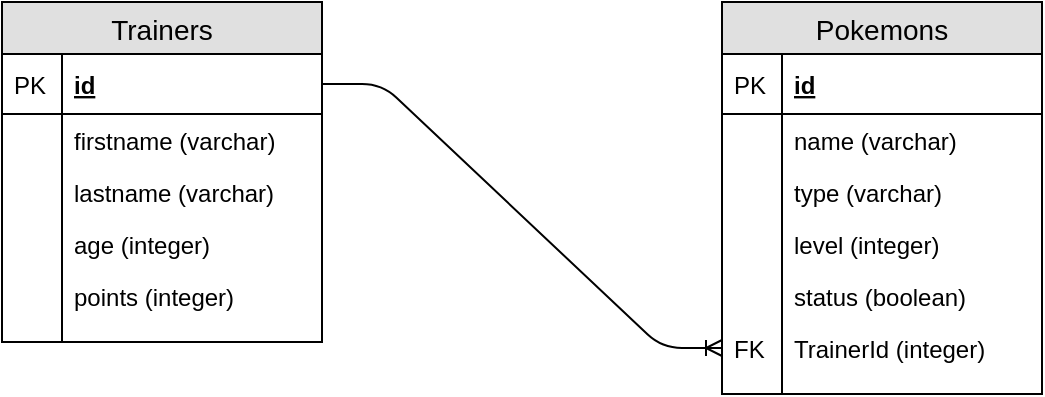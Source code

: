 <mxfile version="12.9.0" type="device"><diagram id="Bfi1D-umGydNUFdWXpEM" name="Page-1"><mxGraphModel dx="786" dy="514" grid="1" gridSize="10" guides="1" tooltips="1" connect="1" arrows="1" fold="1" page="1" pageScale="1" pageWidth="850" pageHeight="1100" math="0" shadow="0"><root><mxCell id="0"/><mxCell id="1" parent="0"/><mxCell id="2G2t0KtSgTRvquUfWt7k-2" value="Trainers" style="swimlane;fontStyle=0;childLayout=stackLayout;horizontal=1;startSize=26;fillColor=#e0e0e0;horizontalStack=0;resizeParent=1;resizeParentMax=0;resizeLast=0;collapsible=1;marginBottom=0;swimlaneFillColor=#ffffff;align=center;fontSize=14;" parent="1" vertex="1"><mxGeometry x="80" y="120" width="160" height="170" as="geometry"/></mxCell><mxCell id="2G2t0KtSgTRvquUfWt7k-3" value="id" style="shape=partialRectangle;top=0;left=0;right=0;bottom=1;align=left;verticalAlign=middle;fillColor=none;spacingLeft=34;spacingRight=4;overflow=hidden;rotatable=0;points=[[0,0.5],[1,0.5]];portConstraint=eastwest;dropTarget=0;fontStyle=5;fontSize=12;" parent="2G2t0KtSgTRvquUfWt7k-2" vertex="1"><mxGeometry y="26" width="160" height="30" as="geometry"/></mxCell><mxCell id="2G2t0KtSgTRvquUfWt7k-4" value="PK" style="shape=partialRectangle;top=0;left=0;bottom=0;fillColor=none;align=left;verticalAlign=middle;spacingLeft=4;spacingRight=4;overflow=hidden;rotatable=0;points=[];portConstraint=eastwest;part=1;fontSize=12;" parent="2G2t0KtSgTRvquUfWt7k-3" vertex="1" connectable="0"><mxGeometry width="30" height="30" as="geometry"/></mxCell><mxCell id="2G2t0KtSgTRvquUfWt7k-5" value="firstname (varchar)" style="shape=partialRectangle;top=0;left=0;right=0;bottom=0;align=left;verticalAlign=top;fillColor=none;spacingLeft=34;spacingRight=4;overflow=hidden;rotatable=0;points=[[0,0.5],[1,0.5]];portConstraint=eastwest;dropTarget=0;fontSize=12;" parent="2G2t0KtSgTRvquUfWt7k-2" vertex="1"><mxGeometry y="56" width="160" height="26" as="geometry"/></mxCell><mxCell id="2G2t0KtSgTRvquUfWt7k-6" value="" style="shape=partialRectangle;top=0;left=0;bottom=0;fillColor=none;align=left;verticalAlign=top;spacingLeft=4;spacingRight=4;overflow=hidden;rotatable=0;points=[];portConstraint=eastwest;part=1;fontSize=12;" parent="2G2t0KtSgTRvquUfWt7k-5" vertex="1" connectable="0"><mxGeometry width="30" height="26" as="geometry"/></mxCell><mxCell id="pvTvrBfdtHOVUW6pBL84-1" value="lastname (varchar)" style="shape=partialRectangle;top=0;left=0;right=0;bottom=0;align=left;verticalAlign=top;fillColor=none;spacingLeft=34;spacingRight=4;overflow=hidden;rotatable=0;points=[[0,0.5],[1,0.5]];portConstraint=eastwest;dropTarget=0;fontSize=12;" vertex="1" parent="2G2t0KtSgTRvquUfWt7k-2"><mxGeometry y="82" width="160" height="26" as="geometry"/></mxCell><mxCell id="pvTvrBfdtHOVUW6pBL84-2" value="" style="shape=partialRectangle;top=0;left=0;bottom=0;fillColor=none;align=left;verticalAlign=top;spacingLeft=4;spacingRight=4;overflow=hidden;rotatable=0;points=[];portConstraint=eastwest;part=1;fontSize=12;" vertex="1" connectable="0" parent="pvTvrBfdtHOVUW6pBL84-1"><mxGeometry width="30" height="26" as="geometry"/></mxCell><mxCell id="2G2t0KtSgTRvquUfWt7k-7" value="age (integer)" style="shape=partialRectangle;top=0;left=0;right=0;bottom=0;align=left;verticalAlign=top;fillColor=none;spacingLeft=34;spacingRight=4;overflow=hidden;rotatable=0;points=[[0,0.5],[1,0.5]];portConstraint=eastwest;dropTarget=0;fontSize=12;" parent="2G2t0KtSgTRvquUfWt7k-2" vertex="1"><mxGeometry y="108" width="160" height="26" as="geometry"/></mxCell><mxCell id="2G2t0KtSgTRvquUfWt7k-8" value="" style="shape=partialRectangle;top=0;left=0;bottom=0;fillColor=none;align=left;verticalAlign=top;spacingLeft=4;spacingRight=4;overflow=hidden;rotatable=0;points=[];portConstraint=eastwest;part=1;fontSize=12;" parent="2G2t0KtSgTRvquUfWt7k-7" vertex="1" connectable="0"><mxGeometry width="30" height="26" as="geometry"/></mxCell><mxCell id="2G2t0KtSgTRvquUfWt7k-9" value="points (integer)" style="shape=partialRectangle;top=0;left=0;right=0;bottom=0;align=left;verticalAlign=top;fillColor=none;spacingLeft=34;spacingRight=4;overflow=hidden;rotatable=0;points=[[0,0.5],[1,0.5]];portConstraint=eastwest;dropTarget=0;fontSize=12;" parent="2G2t0KtSgTRvquUfWt7k-2" vertex="1"><mxGeometry y="134" width="160" height="26" as="geometry"/></mxCell><mxCell id="2G2t0KtSgTRvquUfWt7k-10" value="" style="shape=partialRectangle;top=0;left=0;bottom=0;fillColor=none;align=left;verticalAlign=top;spacingLeft=4;spacingRight=4;overflow=hidden;rotatable=0;points=[];portConstraint=eastwest;part=1;fontSize=12;" parent="2G2t0KtSgTRvquUfWt7k-9" vertex="1" connectable="0"><mxGeometry width="30" height="26" as="geometry"/></mxCell><mxCell id="2G2t0KtSgTRvquUfWt7k-11" value="" style="shape=partialRectangle;top=0;left=0;right=0;bottom=0;align=left;verticalAlign=top;fillColor=none;spacingLeft=34;spacingRight=4;overflow=hidden;rotatable=0;points=[[0,0.5],[1,0.5]];portConstraint=eastwest;dropTarget=0;fontSize=12;" parent="2G2t0KtSgTRvquUfWt7k-2" vertex="1"><mxGeometry y="160" width="160" height="10" as="geometry"/></mxCell><mxCell id="2G2t0KtSgTRvquUfWt7k-12" value="" style="shape=partialRectangle;top=0;left=0;bottom=0;fillColor=none;align=left;verticalAlign=top;spacingLeft=4;spacingRight=4;overflow=hidden;rotatable=0;points=[];portConstraint=eastwest;part=1;fontSize=12;" parent="2G2t0KtSgTRvquUfWt7k-11" vertex="1" connectable="0"><mxGeometry width="30" height="10" as="geometry"/></mxCell><mxCell id="2G2t0KtSgTRvquUfWt7k-13" value="Pokemons" style="swimlane;fontStyle=0;childLayout=stackLayout;horizontal=1;startSize=26;fillColor=#e0e0e0;horizontalStack=0;resizeParent=1;resizeParentMax=0;resizeLast=0;collapsible=1;marginBottom=0;swimlaneFillColor=#ffffff;align=center;fontSize=14;" parent="1" vertex="1"><mxGeometry x="440" y="120" width="160" height="196" as="geometry"/></mxCell><mxCell id="2G2t0KtSgTRvquUfWt7k-14" value="id" style="shape=partialRectangle;top=0;left=0;right=0;bottom=1;align=left;verticalAlign=middle;fillColor=none;spacingLeft=34;spacingRight=4;overflow=hidden;rotatable=0;points=[[0,0.5],[1,0.5]];portConstraint=eastwest;dropTarget=0;fontStyle=5;fontSize=12;" parent="2G2t0KtSgTRvquUfWt7k-13" vertex="1"><mxGeometry y="26" width="160" height="30" as="geometry"/></mxCell><mxCell id="2G2t0KtSgTRvquUfWt7k-15" value="PK" style="shape=partialRectangle;top=0;left=0;bottom=0;fillColor=none;align=left;verticalAlign=middle;spacingLeft=4;spacingRight=4;overflow=hidden;rotatable=0;points=[];portConstraint=eastwest;part=1;fontSize=12;" parent="2G2t0KtSgTRvquUfWt7k-14" vertex="1" connectable="0"><mxGeometry width="30" height="30" as="geometry"/></mxCell><mxCell id="2G2t0KtSgTRvquUfWt7k-16" value="name (varchar)" style="shape=partialRectangle;top=0;left=0;right=0;bottom=0;align=left;verticalAlign=top;fillColor=none;spacingLeft=34;spacingRight=4;overflow=hidden;rotatable=0;points=[[0,0.5],[1,0.5]];portConstraint=eastwest;dropTarget=0;fontSize=12;" parent="2G2t0KtSgTRvquUfWt7k-13" vertex="1"><mxGeometry y="56" width="160" height="26" as="geometry"/></mxCell><mxCell id="2G2t0KtSgTRvquUfWt7k-17" value="" style="shape=partialRectangle;top=0;left=0;bottom=0;fillColor=none;align=left;verticalAlign=top;spacingLeft=4;spacingRight=4;overflow=hidden;rotatable=0;points=[];portConstraint=eastwest;part=1;fontSize=12;" parent="2G2t0KtSgTRvquUfWt7k-16" vertex="1" connectable="0"><mxGeometry width="30" height="26" as="geometry"/></mxCell><mxCell id="2G2t0KtSgTRvquUfWt7k-18" value="type (varchar)" style="shape=partialRectangle;top=0;left=0;right=0;bottom=0;align=left;verticalAlign=top;fillColor=none;spacingLeft=34;spacingRight=4;overflow=hidden;rotatable=0;points=[[0,0.5],[1,0.5]];portConstraint=eastwest;dropTarget=0;fontSize=12;" parent="2G2t0KtSgTRvquUfWt7k-13" vertex="1"><mxGeometry y="82" width="160" height="26" as="geometry"/></mxCell><mxCell id="2G2t0KtSgTRvquUfWt7k-19" value="" style="shape=partialRectangle;top=0;left=0;bottom=0;fillColor=none;align=left;verticalAlign=top;spacingLeft=4;spacingRight=4;overflow=hidden;rotatable=0;points=[];portConstraint=eastwest;part=1;fontSize=12;" parent="2G2t0KtSgTRvquUfWt7k-18" vertex="1" connectable="0"><mxGeometry width="30" height="26" as="geometry"/></mxCell><mxCell id="2G2t0KtSgTRvquUfWt7k-20" value="level (integer)" style="shape=partialRectangle;top=0;left=0;right=0;bottom=0;align=left;verticalAlign=top;fillColor=none;spacingLeft=34;spacingRight=4;overflow=hidden;rotatable=0;points=[[0,0.5],[1,0.5]];portConstraint=eastwest;dropTarget=0;fontSize=12;" parent="2G2t0KtSgTRvquUfWt7k-13" vertex="1"><mxGeometry y="108" width="160" height="26" as="geometry"/></mxCell><mxCell id="2G2t0KtSgTRvquUfWt7k-21" value="" style="shape=partialRectangle;top=0;left=0;bottom=0;fillColor=none;align=left;verticalAlign=top;spacingLeft=4;spacingRight=4;overflow=hidden;rotatable=0;points=[];portConstraint=eastwest;part=1;fontSize=12;" parent="2G2t0KtSgTRvquUfWt7k-20" vertex="1" connectable="0"><mxGeometry width="30" height="26" as="geometry"/></mxCell><mxCell id="2G2t0KtSgTRvquUfWt7k-26" value="status (boolean)" style="shape=partialRectangle;top=0;left=0;right=0;bottom=0;align=left;verticalAlign=top;fillColor=none;spacingLeft=34;spacingRight=4;overflow=hidden;rotatable=0;points=[[0,0.5],[1,0.5]];portConstraint=eastwest;dropTarget=0;fontSize=12;" parent="2G2t0KtSgTRvquUfWt7k-13" vertex="1"><mxGeometry y="134" width="160" height="26" as="geometry"/></mxCell><mxCell id="2G2t0KtSgTRvquUfWt7k-27" value="" style="shape=partialRectangle;top=0;left=0;bottom=0;fillColor=none;align=left;verticalAlign=top;spacingLeft=4;spacingRight=4;overflow=hidden;rotatable=0;points=[];portConstraint=eastwest;part=1;fontSize=12;" parent="2G2t0KtSgTRvquUfWt7k-26" vertex="1" connectable="0"><mxGeometry width="30" height="26" as="geometry"/></mxCell><mxCell id="2G2t0KtSgTRvquUfWt7k-30" value="TrainerId (integer)" style="shape=partialRectangle;top=0;left=0;right=0;bottom=0;align=left;verticalAlign=top;fillColor=none;spacingLeft=34;spacingRight=4;overflow=hidden;rotatable=0;points=[[0,0.5],[1,0.5]];portConstraint=eastwest;dropTarget=0;fontSize=12;" parent="2G2t0KtSgTRvquUfWt7k-13" vertex="1"><mxGeometry y="160" width="160" height="26" as="geometry"/></mxCell><mxCell id="2G2t0KtSgTRvquUfWt7k-31" value="FK" style="shape=partialRectangle;top=0;left=0;bottom=0;fillColor=none;align=left;verticalAlign=top;spacingLeft=4;spacingRight=4;overflow=hidden;rotatable=0;points=[];portConstraint=eastwest;part=1;fontSize=12;" parent="2G2t0KtSgTRvquUfWt7k-30" vertex="1" connectable="0"><mxGeometry width="30" height="26" as="geometry"/></mxCell><mxCell id="2G2t0KtSgTRvquUfWt7k-22" value="" style="shape=partialRectangle;top=0;left=0;right=0;bottom=0;align=left;verticalAlign=top;fillColor=none;spacingLeft=34;spacingRight=4;overflow=hidden;rotatable=0;points=[[0,0.5],[1,0.5]];portConstraint=eastwest;dropTarget=0;fontSize=12;" parent="2G2t0KtSgTRvquUfWt7k-13" vertex="1"><mxGeometry y="186" width="160" height="10" as="geometry"/></mxCell><mxCell id="2G2t0KtSgTRvquUfWt7k-23" value="" style="shape=partialRectangle;top=0;left=0;bottom=0;fillColor=none;align=left;verticalAlign=top;spacingLeft=4;spacingRight=4;overflow=hidden;rotatable=0;points=[];portConstraint=eastwest;part=1;fontSize=12;" parent="2G2t0KtSgTRvquUfWt7k-22" vertex="1" connectable="0"><mxGeometry width="30" height="10" as="geometry"/></mxCell><mxCell id="2G2t0KtSgTRvquUfWt7k-32" value="" style="edgeStyle=entityRelationEdgeStyle;fontSize=12;html=1;endArrow=ERoneToMany;exitX=1;exitY=0.5;exitDx=0;exitDy=0;entryX=0;entryY=0.5;entryDx=0;entryDy=0;" parent="1" source="2G2t0KtSgTRvquUfWt7k-3" target="2G2t0KtSgTRvquUfWt7k-30" edge="1"><mxGeometry width="100" height="100" relative="1" as="geometry"><mxPoint x="350" y="330" as="sourcePoint"/><mxPoint x="450" y="230" as="targetPoint"/></mxGeometry></mxCell></root></mxGraphModel></diagram></mxfile>